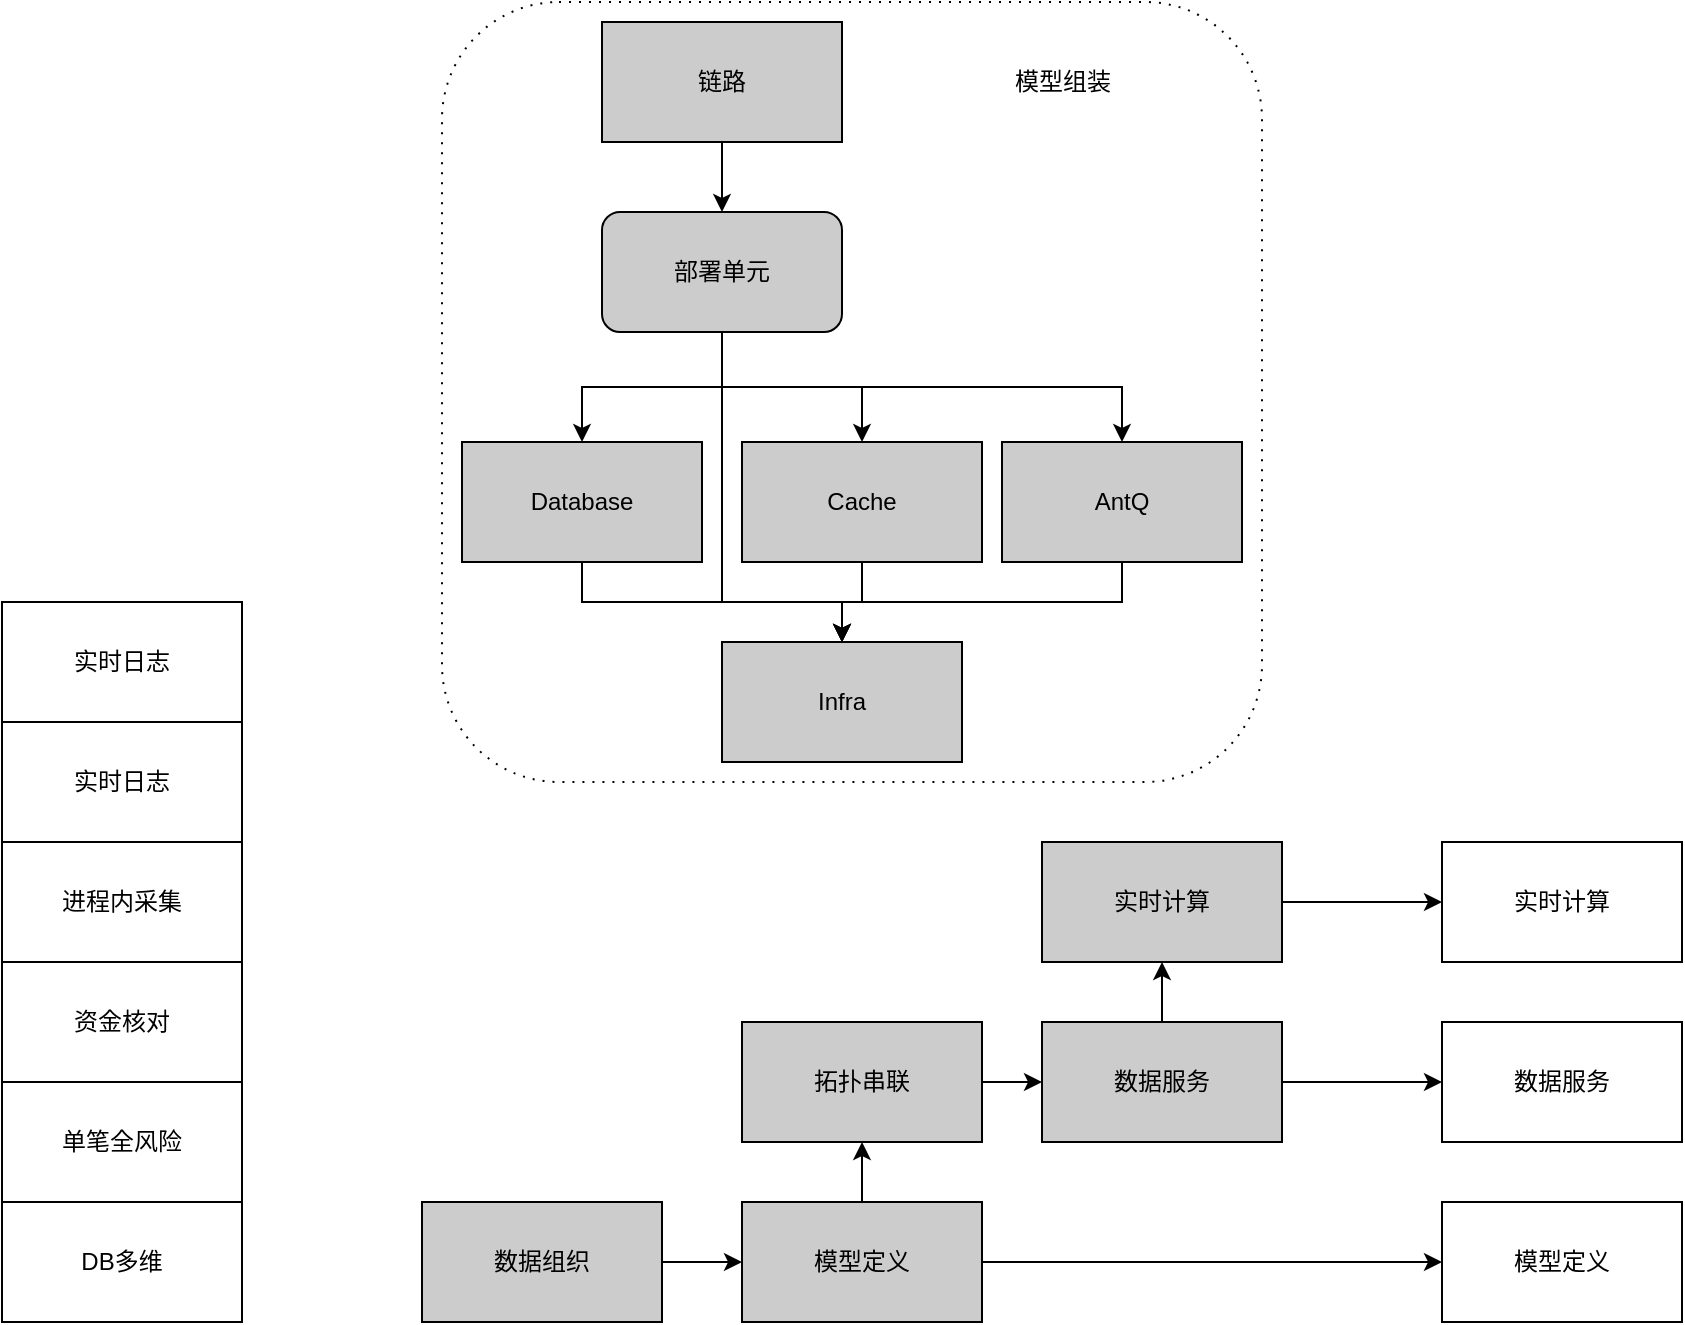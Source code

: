 <mxfile version="14.4.7" type="github">
  <diagram id="4Ju_CABuPUIWSEjYzrBO" name="Page-1">
    <mxGraphModel dx="1678" dy="868" grid="1" gridSize="10" guides="1" tooltips="1" connect="1" arrows="1" fold="1" page="1" pageScale="1" pageWidth="827" pageHeight="1169" math="0" shadow="0">
      <root>
        <mxCell id="0" />
        <mxCell id="1" parent="0" />
        <mxCell id="O32i_MgARscnzORiwziN-19" value="" style="shape=ext;rounded=1;html=1;whiteSpace=wrap;dashed=1;dashPattern=1 4;" parent="1" vertex="1">
          <mxGeometry x="380" y="190" width="410" height="390" as="geometry" />
        </mxCell>
        <mxCell id="O32i_MgARscnzORiwziN-63" style="edgeStyle=none;rounded=0;orthogonalLoop=1;jettySize=auto;html=1;exitX=0.5;exitY=0;exitDx=0;exitDy=0;entryX=0.5;entryY=1;entryDx=0;entryDy=0;fillColor=#CCCCCC;" parent="1" source="O32i_MgARscnzORiwziN-7" target="O32i_MgARscnzORiwziN-18" edge="1">
          <mxGeometry relative="1" as="geometry">
            <mxPoint x="590" y="770" as="sourcePoint" />
          </mxGeometry>
        </mxCell>
        <mxCell id="wZgGYjiPoPZgX4dvLE2r-9" value="" style="edgeStyle=orthogonalEdgeStyle;rounded=0;orthogonalLoop=1;jettySize=auto;html=1;" edge="1" parent="1" source="O32i_MgARscnzORiwziN-7" target="wZgGYjiPoPZgX4dvLE2r-8">
          <mxGeometry relative="1" as="geometry" />
        </mxCell>
        <mxCell id="O32i_MgARscnzORiwziN-7" value="模型定义" style="rounded=0;whiteSpace=wrap;html=1;fillColor=#CCCCCC;" parent="1" vertex="1">
          <mxGeometry x="530" y="790" width="120" height="60" as="geometry" />
        </mxCell>
        <mxCell id="O32i_MgARscnzORiwziN-49" style="rounded=0;orthogonalLoop=1;jettySize=auto;html=1;exitX=0.5;exitY=1;exitDx=0;exitDy=0;fillColor=#CCCCCC;entryX=0.5;entryY=0;entryDx=0;entryDy=0;edgeStyle=orthogonalEdgeStyle;" parent="1" source="O32i_MgARscnzORiwziN-8" target="O32i_MgARscnzORiwziN-16" edge="1">
          <mxGeometry relative="1" as="geometry" />
        </mxCell>
        <mxCell id="O32i_MgARscnzORiwziN-8" value="链路" style="rounded=0;whiteSpace=wrap;html=1;fillColor=#CCCCCC;" parent="1" vertex="1">
          <mxGeometry x="460" y="200" width="120" height="60" as="geometry" />
        </mxCell>
        <mxCell id="O32i_MgARscnzORiwziN-9" value="实时日志" style="rounded=0;whiteSpace=wrap;html=1;fillColor=none;" parent="1" vertex="1">
          <mxGeometry x="160" y="550" width="120" height="60" as="geometry" />
        </mxCell>
        <mxCell id="O32i_MgARscnzORiwziN-10" value="资金核对" style="rounded=0;whiteSpace=wrap;html=1;fillColor=none;" parent="1" vertex="1">
          <mxGeometry x="160" y="670" width="120" height="60" as="geometry" />
        </mxCell>
        <mxCell id="O32i_MgARscnzORiwziN-11" value="单笔全风险" style="rounded=0;whiteSpace=wrap;html=1;fillColor=none;" parent="1" vertex="1">
          <mxGeometry x="160" y="730" width="120" height="60" as="geometry" />
        </mxCell>
        <mxCell id="O32i_MgARscnzORiwziN-59" style="rounded=0;orthogonalLoop=1;jettySize=auto;html=1;exitX=0.5;exitY=1;exitDx=0;exitDy=0;entryX=0.5;entryY=0;entryDx=0;entryDy=0;fillColor=#CCCCCC;edgeStyle=orthogonalEdgeStyle;" parent="1" source="O32i_MgARscnzORiwziN-12" target="O32i_MgARscnzORiwziN-15" edge="1">
          <mxGeometry relative="1" as="geometry" />
        </mxCell>
        <mxCell id="O32i_MgARscnzORiwziN-12" value="Database" style="rounded=0;whiteSpace=wrap;html=1;fillColor=#CCCCCC;" parent="1" vertex="1">
          <mxGeometry x="390" y="410" width="120" height="60" as="geometry" />
        </mxCell>
        <mxCell id="O32i_MgARscnzORiwziN-60" style="rounded=0;orthogonalLoop=1;jettySize=auto;html=1;exitX=0.5;exitY=1;exitDx=0;exitDy=0;entryX=0.5;entryY=0;entryDx=0;entryDy=0;fillColor=#CCCCCC;edgeStyle=orthogonalEdgeStyle;" parent="1" source="O32i_MgARscnzORiwziN-13" target="O32i_MgARscnzORiwziN-15" edge="1">
          <mxGeometry relative="1" as="geometry" />
        </mxCell>
        <mxCell id="O32i_MgARscnzORiwziN-13" value="Cache" style="rounded=0;whiteSpace=wrap;html=1;fillColor=#CCCCCC;" parent="1" vertex="1">
          <mxGeometry x="530" y="410" width="120" height="60" as="geometry" />
        </mxCell>
        <mxCell id="O32i_MgARscnzORiwziN-61" style="rounded=0;orthogonalLoop=1;jettySize=auto;html=1;exitX=0.5;exitY=1;exitDx=0;exitDy=0;entryX=0.5;entryY=0;entryDx=0;entryDy=0;fillColor=#CCCCCC;edgeStyle=orthogonalEdgeStyle;" parent="1" source="O32i_MgARscnzORiwziN-14" target="O32i_MgARscnzORiwziN-15" edge="1">
          <mxGeometry relative="1" as="geometry" />
        </mxCell>
        <mxCell id="O32i_MgARscnzORiwziN-14" value="AntQ" style="rounded=0;whiteSpace=wrap;html=1;fillColor=#CCCCCC;" parent="1" vertex="1">
          <mxGeometry x="660" y="410" width="120" height="60" as="geometry" />
        </mxCell>
        <mxCell id="O32i_MgARscnzORiwziN-15" value="Infra" style="rounded=0;whiteSpace=wrap;html=1;fillColor=#CCCCCC;" parent="1" vertex="1">
          <mxGeometry x="520" y="510" width="120" height="60" as="geometry" />
        </mxCell>
        <mxCell id="O32i_MgARscnzORiwziN-55" style="rounded=0;orthogonalLoop=1;jettySize=auto;html=1;exitX=0.5;exitY=1;exitDx=0;exitDy=0;entryX=0.5;entryY=0;entryDx=0;entryDy=0;edgeStyle=orthogonalEdgeStyle;" parent="1" source="O32i_MgARscnzORiwziN-16" target="O32i_MgARscnzORiwziN-12" edge="1">
          <mxGeometry relative="1" as="geometry" />
        </mxCell>
        <mxCell id="O32i_MgARscnzORiwziN-58" style="rounded=0;orthogonalLoop=1;jettySize=auto;html=1;exitX=0.5;exitY=1;exitDx=0;exitDy=0;entryX=0.5;entryY=0;entryDx=0;entryDy=0;edgeStyle=orthogonalEdgeStyle;" parent="1" source="O32i_MgARscnzORiwziN-16" target="O32i_MgARscnzORiwziN-15" edge="1">
          <mxGeometry relative="1" as="geometry">
            <Array as="points">
              <mxPoint x="520" y="490" />
              <mxPoint x="580" y="490" />
            </Array>
          </mxGeometry>
        </mxCell>
        <mxCell id="O32i_MgARscnzORiwziN-135" style="edgeStyle=orthogonalEdgeStyle;rounded=0;orthogonalLoop=1;jettySize=auto;html=1;exitX=0.5;exitY=1;exitDx=0;exitDy=0;entryX=0.5;entryY=0;entryDx=0;entryDy=0;fillColor=#E6E6E6;" parent="1" source="O32i_MgARscnzORiwziN-16" target="O32i_MgARscnzORiwziN-14" edge="1">
          <mxGeometry relative="1" as="geometry" />
        </mxCell>
        <mxCell id="O32i_MgARscnzORiwziN-136" style="edgeStyle=orthogonalEdgeStyle;rounded=0;orthogonalLoop=1;jettySize=auto;html=1;exitX=0.5;exitY=1;exitDx=0;exitDy=0;entryX=0.5;entryY=0;entryDx=0;entryDy=0;fillColor=#E6E6E6;" parent="1" source="O32i_MgARscnzORiwziN-16" target="O32i_MgARscnzORiwziN-13" edge="1">
          <mxGeometry relative="1" as="geometry" />
        </mxCell>
        <mxCell id="O32i_MgARscnzORiwziN-16" value="部署单元" style="rounded=1;whiteSpace=wrap;html=1;fillColor=#CCCCCC;" parent="1" vertex="1">
          <mxGeometry x="460" y="295" width="120" height="60" as="geometry" />
        </mxCell>
        <mxCell id="O32i_MgARscnzORiwziN-62" style="edgeStyle=none;rounded=0;orthogonalLoop=1;jettySize=auto;html=1;exitX=1;exitY=0.5;exitDx=0;exitDy=0;fillColor=#CCCCCC;" parent="1" source="O32i_MgARscnzORiwziN-17" target="O32i_MgARscnzORiwziN-7" edge="1">
          <mxGeometry relative="1" as="geometry" />
        </mxCell>
        <mxCell id="O32i_MgARscnzORiwziN-17" value="数据组织" style="rounded=0;whiteSpace=wrap;html=1;fillColor=#CCCCCC;" parent="1" vertex="1">
          <mxGeometry x="370" y="790" width="120" height="60" as="geometry" />
        </mxCell>
        <mxCell id="O32i_MgARscnzORiwziN-64" style="edgeStyle=none;rounded=0;orthogonalLoop=1;jettySize=auto;html=1;exitX=1;exitY=0.5;exitDx=0;exitDy=0;entryX=0;entryY=0.5;entryDx=0;entryDy=0;fillColor=#CCCCCC;" parent="1" source="O32i_MgARscnzORiwziN-18" target="O32i_MgARscnzORiwziN-20" edge="1">
          <mxGeometry relative="1" as="geometry" />
        </mxCell>
        <mxCell id="O32i_MgARscnzORiwziN-18" value="拓扑串联" style="rounded=0;whiteSpace=wrap;html=1;fillColor=#CCCCCC;" parent="1" vertex="1">
          <mxGeometry x="530" y="700" width="120" height="60" as="geometry" />
        </mxCell>
        <mxCell id="wZgGYjiPoPZgX4dvLE2r-4" value="" style="edgeStyle=orthogonalEdgeStyle;rounded=0;orthogonalLoop=1;jettySize=auto;html=1;" edge="1" parent="1" source="O32i_MgARscnzORiwziN-20" target="wZgGYjiPoPZgX4dvLE2r-3">
          <mxGeometry relative="1" as="geometry" />
        </mxCell>
        <mxCell id="wZgGYjiPoPZgX4dvLE2r-7" value="" style="edgeStyle=orthogonalEdgeStyle;rounded=0;orthogonalLoop=1;jettySize=auto;html=1;" edge="1" parent="1" source="O32i_MgARscnzORiwziN-20" target="wZgGYjiPoPZgX4dvLE2r-6">
          <mxGeometry relative="1" as="geometry" />
        </mxCell>
        <mxCell id="O32i_MgARscnzORiwziN-20" value="数据服务" style="rounded=0;whiteSpace=wrap;html=1;fillColor=#CCCCCC;" parent="1" vertex="1">
          <mxGeometry x="680" y="700" width="120" height="60" as="geometry" />
        </mxCell>
        <mxCell id="O32i_MgARscnzORiwziN-120" value="模型组装" style="text;html=1;align=center;verticalAlign=middle;resizable=0;points=[];autosize=1;" parent="1" vertex="1">
          <mxGeometry x="660" y="220" width="60" height="20" as="geometry" />
        </mxCell>
        <mxCell id="O32i_MgARscnzORiwziN-131" value="进程内采集" style="rounded=1;whiteSpace=wrap;html=1;fillColor=none;arcSize=0;" parent="1" vertex="1">
          <mxGeometry x="160" y="610" width="120" height="60" as="geometry" />
        </mxCell>
        <mxCell id="O32i_MgARscnzORiwziN-133" value="DB多维" style="rounded=1;whiteSpace=wrap;html=1;fillColor=none;arcSize=0;" parent="1" vertex="1">
          <mxGeometry x="160" y="790" width="120" height="60" as="geometry" />
        </mxCell>
        <mxCell id="wZgGYjiPoPZgX4dvLE2r-11" value="" style="edgeStyle=orthogonalEdgeStyle;rounded=0;orthogonalLoop=1;jettySize=auto;html=1;" edge="1" parent="1" source="wZgGYjiPoPZgX4dvLE2r-3" target="wZgGYjiPoPZgX4dvLE2r-10">
          <mxGeometry relative="1" as="geometry" />
        </mxCell>
        <mxCell id="wZgGYjiPoPZgX4dvLE2r-3" value="实时计算" style="rounded=0;whiteSpace=wrap;html=1;fillColor=#CCCCCC;" vertex="1" parent="1">
          <mxGeometry x="680" y="610" width="120" height="60" as="geometry" />
        </mxCell>
        <mxCell id="wZgGYjiPoPZgX4dvLE2r-5" value="实时日志" style="rounded=0;whiteSpace=wrap;html=1;fillColor=none;" vertex="1" parent="1">
          <mxGeometry x="160" y="490" width="120" height="60" as="geometry" />
        </mxCell>
        <mxCell id="wZgGYjiPoPZgX4dvLE2r-6" value="数据服务" style="rounded=0;whiteSpace=wrap;html=1;fillColor=none;" vertex="1" parent="1">
          <mxGeometry x="880" y="700" width="120" height="60" as="geometry" />
        </mxCell>
        <mxCell id="wZgGYjiPoPZgX4dvLE2r-8" value="模型定义" style="rounded=0;whiteSpace=wrap;html=1;fillColor=none;" vertex="1" parent="1">
          <mxGeometry x="880" y="790" width="120" height="60" as="geometry" />
        </mxCell>
        <mxCell id="wZgGYjiPoPZgX4dvLE2r-10" value="实时计算" style="rounded=0;whiteSpace=wrap;html=1;fillColor=none;" vertex="1" parent="1">
          <mxGeometry x="880" y="610" width="120" height="60" as="geometry" />
        </mxCell>
      </root>
    </mxGraphModel>
  </diagram>
</mxfile>

